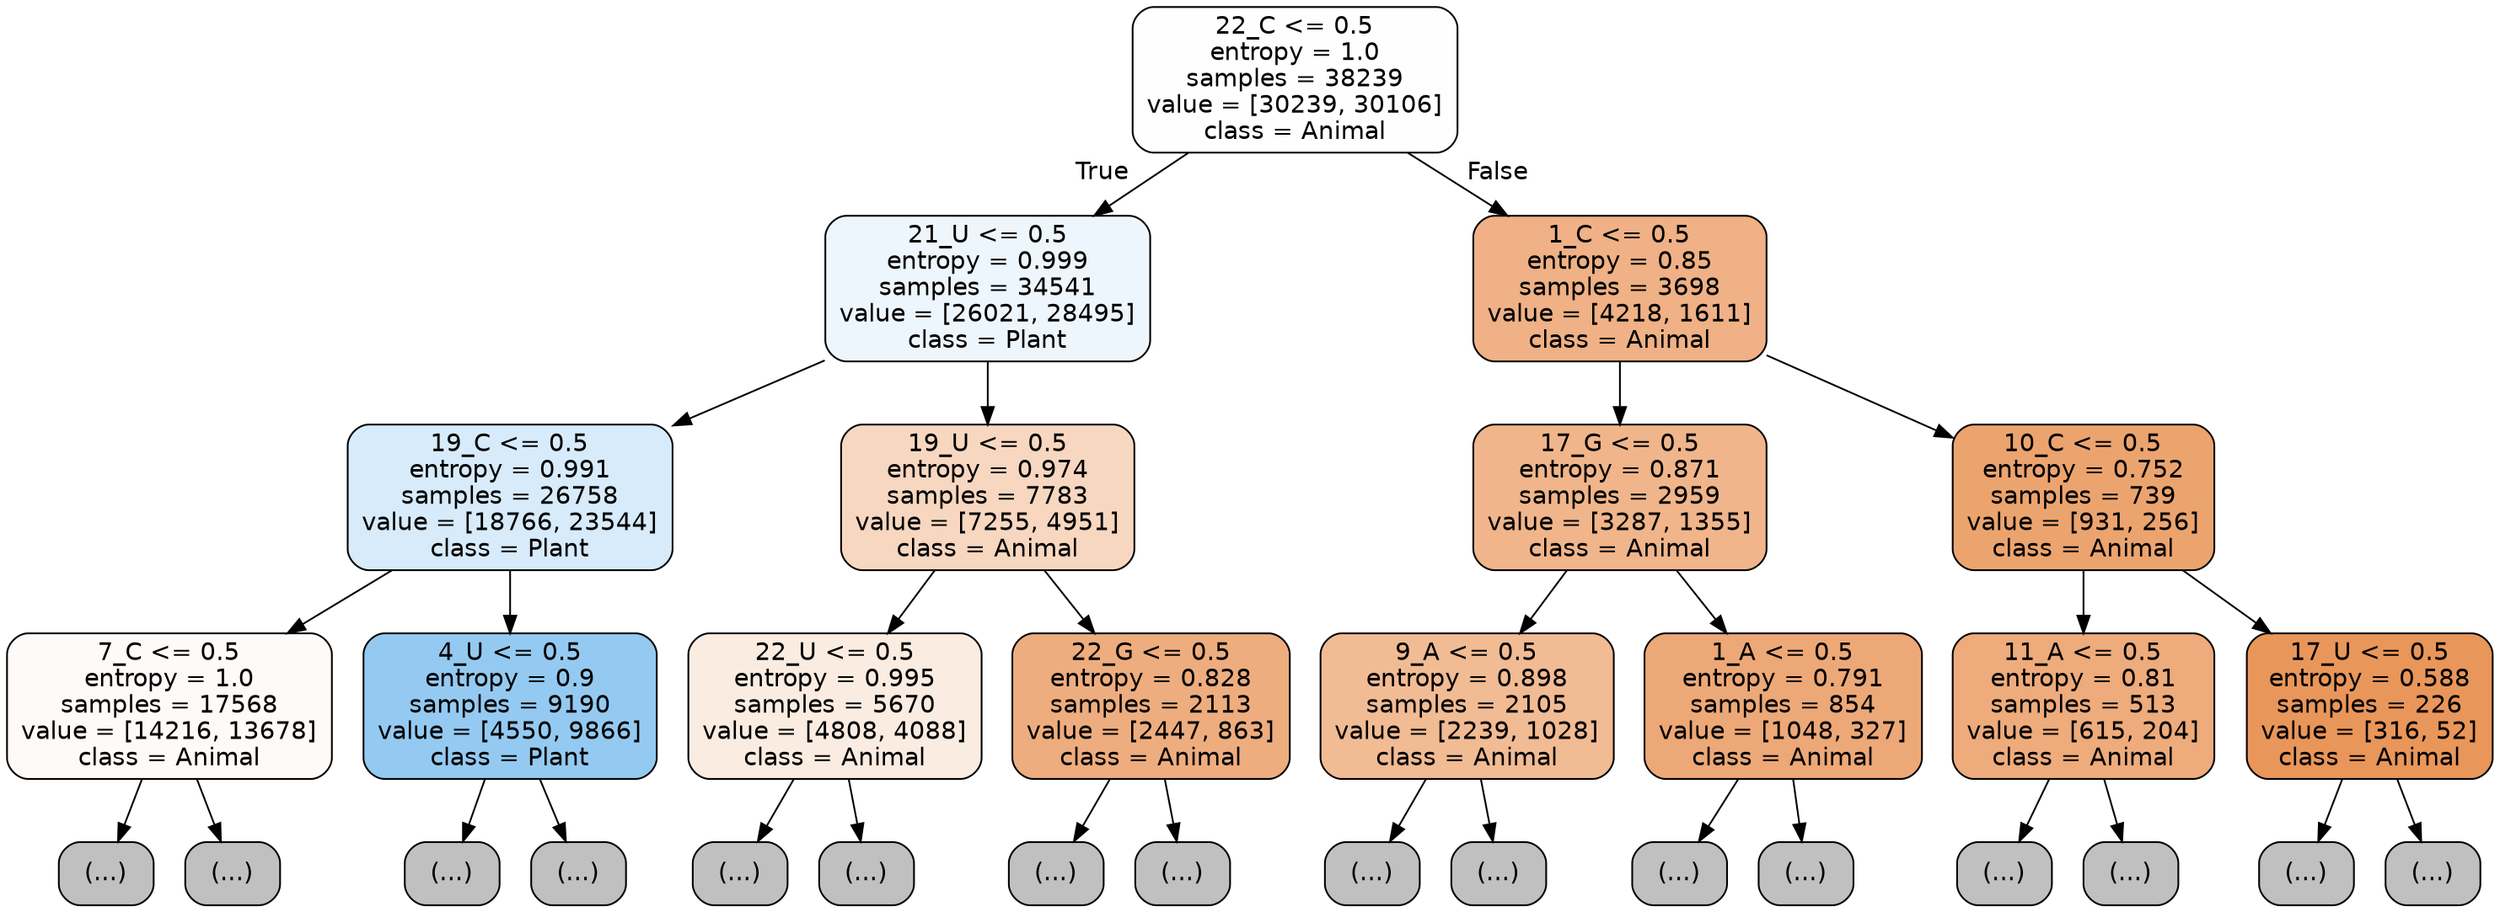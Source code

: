 digraph Tree {
node [shape=box, style="filled, rounded", color="black", fontname="helvetica"] ;
edge [fontname="helvetica"] ;
0 [label="22_C <= 0.5\nentropy = 1.0\nsamples = 38239\nvalue = [30239, 30106]\nclass = Animal", fillcolor="#fffefe"] ;
1 [label="21_U <= 0.5\nentropy = 0.999\nsamples = 34541\nvalue = [26021, 28495]\nclass = Plant", fillcolor="#eef6fd"] ;
0 -> 1 [labeldistance=2.5, labelangle=45, headlabel="True"] ;
2 [label="19_C <= 0.5\nentropy = 0.991\nsamples = 26758\nvalue = [18766, 23544]\nclass = Plant", fillcolor="#d7ebfa"] ;
1 -> 2 ;
3 [label="7_C <= 0.5\nentropy = 1.0\nsamples = 17568\nvalue = [14216, 13678]\nclass = Animal", fillcolor="#fefaf8"] ;
2 -> 3 ;
4 [label="(...)", fillcolor="#C0C0C0"] ;
3 -> 4 ;
7171 [label="(...)", fillcolor="#C0C0C0"] ;
3 -> 7171 ;
9108 [label="4_U <= 0.5\nentropy = 0.9\nsamples = 9190\nvalue = [4550, 9866]\nclass = Plant", fillcolor="#94caf1"] ;
2 -> 9108 ;
9109 [label="(...)", fillcolor="#C0C0C0"] ;
9108 -> 9109 ;
11324 [label="(...)", fillcolor="#C0C0C0"] ;
9108 -> 11324 ;
11937 [label="19_U <= 0.5\nentropy = 0.974\nsamples = 7783\nvalue = [7255, 4951]\nclass = Animal", fillcolor="#f7d7c0"] ;
1 -> 11937 ;
11938 [label="22_U <= 0.5\nentropy = 0.995\nsamples = 5670\nvalue = [4808, 4088]\nclass = Animal", fillcolor="#fbece1"] ;
11937 -> 11938 ;
11939 [label="(...)", fillcolor="#C0C0C0"] ;
11938 -> 11939 ;
13944 [label="(...)", fillcolor="#C0C0C0"] ;
11938 -> 13944 ;
14327 [label="22_G <= 0.5\nentropy = 0.828\nsamples = 2113\nvalue = [2447, 863]\nclass = Animal", fillcolor="#eead7f"] ;
11937 -> 14327 ;
14328 [label="(...)", fillcolor="#C0C0C0"] ;
14327 -> 14328 ;
15075 [label="(...)", fillcolor="#C0C0C0"] ;
14327 -> 15075 ;
15210 [label="1_C <= 0.5\nentropy = 0.85\nsamples = 3698\nvalue = [4218, 1611]\nclass = Animal", fillcolor="#efb185"] ;
0 -> 15210 [labeldistance=2.5, labelangle=-45, headlabel="False"] ;
15211 [label="17_G <= 0.5\nentropy = 0.871\nsamples = 2959\nvalue = [3287, 1355]\nclass = Animal", fillcolor="#f0b58b"] ;
15210 -> 15211 ;
15212 [label="9_A <= 0.5\nentropy = 0.898\nsamples = 2105\nvalue = [2239, 1028]\nclass = Animal", fillcolor="#f1bb94"] ;
15211 -> 15212 ;
15213 [label="(...)", fillcolor="#C0C0C0"] ;
15212 -> 15213 ;
16002 [label="(...)", fillcolor="#C0C0C0"] ;
15212 -> 16002 ;
16257 [label="1_A <= 0.5\nentropy = 0.791\nsamples = 854\nvalue = [1048, 327]\nclass = Animal", fillcolor="#eda877"] ;
15211 -> 16257 ;
16258 [label="(...)", fillcolor="#C0C0C0"] ;
16257 -> 16258 ;
16573 [label="(...)", fillcolor="#C0C0C0"] ;
16257 -> 16573 ;
16682 [label="10_C <= 0.5\nentropy = 0.752\nsamples = 739\nvalue = [931, 256]\nclass = Animal", fillcolor="#eca46f"] ;
15210 -> 16682 ;
16683 [label="11_A <= 0.5\nentropy = 0.81\nsamples = 513\nvalue = [615, 204]\nclass = Animal", fillcolor="#eeab7b"] ;
16682 -> 16683 ;
16684 [label="(...)", fillcolor="#C0C0C0"] ;
16683 -> 16684 ;
16901 [label="(...)", fillcolor="#C0C0C0"] ;
16683 -> 16901 ;
16972 [label="17_U <= 0.5\nentropy = 0.588\nsamples = 226\nvalue = [316, 52]\nclass = Animal", fillcolor="#e9965a"] ;
16682 -> 16972 ;
16973 [label="(...)", fillcolor="#C0C0C0"] ;
16972 -> 16973 ;
17032 [label="(...)", fillcolor="#C0C0C0"] ;
16972 -> 17032 ;
}